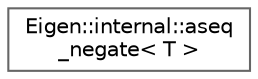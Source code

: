 digraph "Graphical Class Hierarchy"
{
 // LATEX_PDF_SIZE
  bgcolor="transparent";
  edge [fontname=Helvetica,fontsize=10,labelfontname=Helvetica,labelfontsize=10];
  node [fontname=Helvetica,fontsize=10,shape=box,height=0.2,width=0.4];
  rankdir="LR";
  Node0 [id="Node000000",label="Eigen::internal::aseq\l_negate\< T \>",height=0.2,width=0.4,color="grey40", fillcolor="white", style="filled",URL="$structEigen_1_1internal_1_1aseq__negate.html",tooltip=" "];
}
